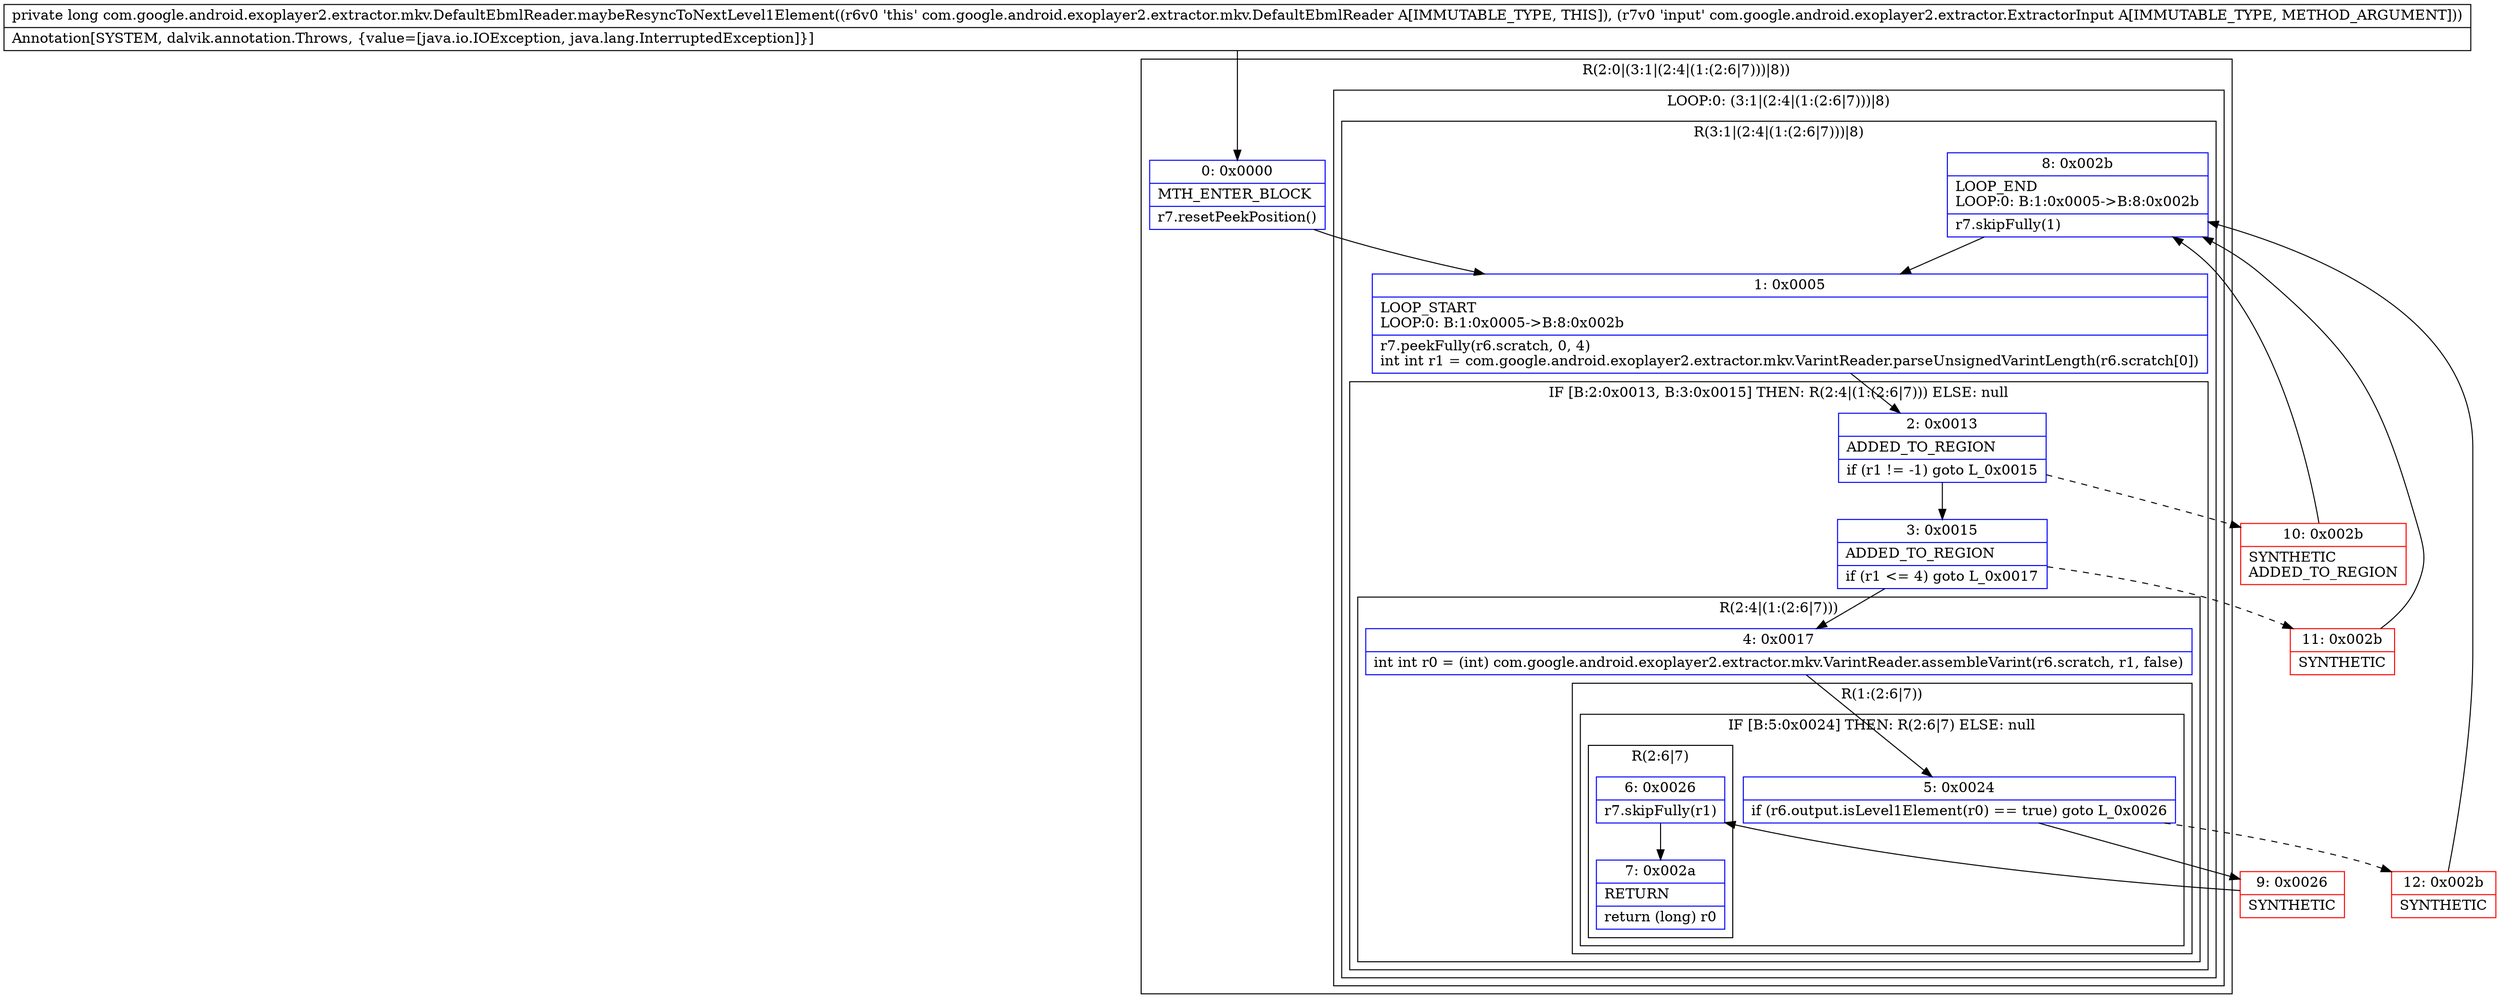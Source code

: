 digraph "CFG forcom.google.android.exoplayer2.extractor.mkv.DefaultEbmlReader.maybeResyncToNextLevel1Element(Lcom\/google\/android\/exoplayer2\/extractor\/ExtractorInput;)J" {
subgraph cluster_Region_1420565459 {
label = "R(2:0|(3:1|(2:4|(1:(2:6|7)))|8))";
node [shape=record,color=blue];
Node_0 [shape=record,label="{0\:\ 0x0000|MTH_ENTER_BLOCK\l|r7.resetPeekPosition()\l}"];
subgraph cluster_LoopRegion_1741474619 {
label = "LOOP:0: (3:1|(2:4|(1:(2:6|7)))|8)";
node [shape=record,color=blue];
subgraph cluster_Region_52146554 {
label = "R(3:1|(2:4|(1:(2:6|7)))|8)";
node [shape=record,color=blue];
Node_1 [shape=record,label="{1\:\ 0x0005|LOOP_START\lLOOP:0: B:1:0x0005\-\>B:8:0x002b\l|r7.peekFully(r6.scratch, 0, 4)\lint int r1 = com.google.android.exoplayer2.extractor.mkv.VarintReader.parseUnsignedVarintLength(r6.scratch[0])\l}"];
subgraph cluster_IfRegion_189331722 {
label = "IF [B:2:0x0013, B:3:0x0015] THEN: R(2:4|(1:(2:6|7))) ELSE: null";
node [shape=record,color=blue];
Node_2 [shape=record,label="{2\:\ 0x0013|ADDED_TO_REGION\l|if (r1 != \-1) goto L_0x0015\l}"];
Node_3 [shape=record,label="{3\:\ 0x0015|ADDED_TO_REGION\l|if (r1 \<= 4) goto L_0x0017\l}"];
subgraph cluster_Region_1825997185 {
label = "R(2:4|(1:(2:6|7)))";
node [shape=record,color=blue];
Node_4 [shape=record,label="{4\:\ 0x0017|int int r0 = (int) com.google.android.exoplayer2.extractor.mkv.VarintReader.assembleVarint(r6.scratch, r1, false)\l}"];
subgraph cluster_Region_1191849609 {
label = "R(1:(2:6|7))";
node [shape=record,color=blue];
subgraph cluster_IfRegion_410580590 {
label = "IF [B:5:0x0024] THEN: R(2:6|7) ELSE: null";
node [shape=record,color=blue];
Node_5 [shape=record,label="{5\:\ 0x0024|if (r6.output.isLevel1Element(r0) == true) goto L_0x0026\l}"];
subgraph cluster_Region_1186336675 {
label = "R(2:6|7)";
node [shape=record,color=blue];
Node_6 [shape=record,label="{6\:\ 0x0026|r7.skipFully(r1)\l}"];
Node_7 [shape=record,label="{7\:\ 0x002a|RETURN\l|return (long) r0\l}"];
}
}
}
}
}
Node_8 [shape=record,label="{8\:\ 0x002b|LOOP_END\lLOOP:0: B:1:0x0005\-\>B:8:0x002b\l|r7.skipFully(1)\l}"];
}
}
}
Node_9 [shape=record,color=red,label="{9\:\ 0x0026|SYNTHETIC\l}"];
Node_10 [shape=record,color=red,label="{10\:\ 0x002b|SYNTHETIC\lADDED_TO_REGION\l}"];
Node_11 [shape=record,color=red,label="{11\:\ 0x002b|SYNTHETIC\l}"];
Node_12 [shape=record,color=red,label="{12\:\ 0x002b|SYNTHETIC\l}"];
MethodNode[shape=record,label="{private long com.google.android.exoplayer2.extractor.mkv.DefaultEbmlReader.maybeResyncToNextLevel1Element((r6v0 'this' com.google.android.exoplayer2.extractor.mkv.DefaultEbmlReader A[IMMUTABLE_TYPE, THIS]), (r7v0 'input' com.google.android.exoplayer2.extractor.ExtractorInput A[IMMUTABLE_TYPE, METHOD_ARGUMENT]))  | Annotation[SYSTEM, dalvik.annotation.Throws, \{value=[java.io.IOException, java.lang.InterruptedException]\}]\l}"];
MethodNode -> Node_0;
Node_0 -> Node_1;
Node_1 -> Node_2;
Node_2 -> Node_3;
Node_2 -> Node_10[style=dashed];
Node_3 -> Node_4;
Node_3 -> Node_11[style=dashed];
Node_4 -> Node_5;
Node_5 -> Node_9;
Node_5 -> Node_12[style=dashed];
Node_6 -> Node_7;
Node_8 -> Node_1;
Node_9 -> Node_6;
Node_10 -> Node_8;
Node_11 -> Node_8;
Node_12 -> Node_8;
}

